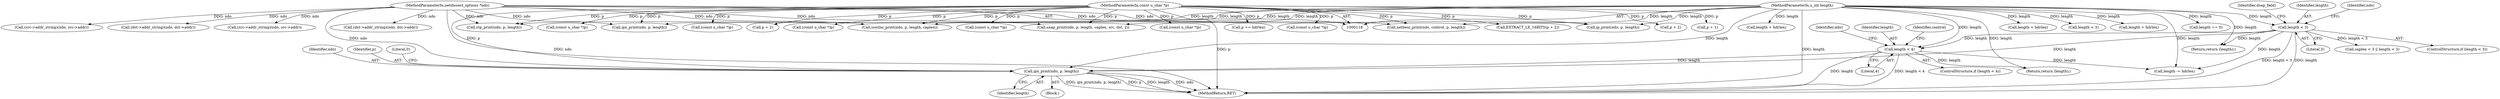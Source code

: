 digraph "0_tcpdump_1dcd10aceabbc03bf571ea32b892c522cbe923de_10@pointer" {
"1000257" [label="(Call,ipx_print(ndo, p, length))"];
"1000119" [label="(MethodParameterIn,netdissect_options *ndo)"];
"1000120" [label="(MethodParameterIn,const u_char *p)"];
"1000150" [label="(Call,length < 3)"];
"1000121" [label="(MethodParameterIn,u_int length)"];
"1000213" [label="(Call,length < 4)"];
"1000755" [label="(MethodReturn,RET)"];
"1000637" [label="(Call,(const u_char *)p)"];
"1000178" [label="(Call,p + 2)"];
"1000219" [label="(Identifier,ndo)"];
"1000453" [label="(Call,netbeui_print(ndo, control, p, length))"];
"1000143" [label="(Call,(const u_char *)p)"];
"1000749" [label="(Call,length + hdrlen)"];
"1000163" [label="(Return,return (length);)"];
"1000230" [label="(Call,EXTRACT_LE_16BITS(p + 2))"];
"1000150" [label="(Call,length < 3)"];
"1000152" [label="(Literal,3)"];
"1000617" [label="(Call,length == 0)"];
"1000720" [label="(Call,length + hdrlen)"];
"1000383" [label="(Call,stp_print(ndo, p, length))"];
"1000258" [label="(Identifier,ndo)"];
"1000429" [label="(Call,ipx_print(ndo, p, length))"];
"1000119" [label="(MethodParameterIn,netdissect_options *ndo)"];
"1000561" [label="(Call,(src->addr_string)(ndo, src->addr))"];
"1000222" [label="(Call,(const u_char *)p)"];
"1000156" [label="(Identifier,ndo)"];
"1000166" [label="(Identifier,dsap_field)"];
"1000212" [label="(ControlStructure,if (length < 4))"];
"1000572" [label="(Call,(dst->addr_string)(ndo, dst->addr))"];
"1000260" [label="(Identifier,length)"];
"1000327" [label="(Call,p += hdrlen)"];
"1000206" [label="(Call,(const u_char *)p)"];
"1000231" [label="(Call,p + 2)"];
"1000330" [label="(Call,length -= hdrlen)"];
"1000226" [label="(Return,return (length);)"];
"1000606" [label="(Call,length + hdrlen)"];
"1000121" [label="(MethodParameterIn,u_int length)"];
"1000667" [label="(Call,(const u_char *)p)"];
"1000214" [label="(Identifier,length)"];
"1000515" [label="(Call,(src->addr_string)(ndo, src->addr))"];
"1000215" [label="(Literal,4)"];
"1000650" [label="(Call,caplen < 3 || length < 3)"];
"1000351" [label="(Call,snap_print(ndo, p, length, caplen, src, dst, 2))"];
"1000159" [label="(Call,(const u_char *)p)"];
"1000213" [label="(Call,length < 4)"];
"1000120" [label="(MethodParameterIn,const u_char *p)"];
"1000257" [label="(Call,ipx_print(ndo, p, length))"];
"1000402" [label="(Call,ip_print(ndo, p, length))"];
"1000149" [label="(ControlStructure,if (length < 3))"];
"1000259" [label="(Identifier,p)"];
"1000262" [label="(Literal,0)"];
"1000151" [label="(Identifier,length)"];
"1000473" [label="(Call,isoclns_print(ndo, p, length, caplen))"];
"1000654" [label="(Call,length < 3)"];
"1000229" [label="(Identifier,control)"];
"1000248" [label="(Block,)"];
"1000172" [label="(Call,p + 1)"];
"1000521" [label="(Call,(dst->addr_string)(ndo, dst->addr))"];
"1000257" -> "1000248"  [label="AST: "];
"1000257" -> "1000260"  [label="CFG: "];
"1000258" -> "1000257"  [label="AST: "];
"1000259" -> "1000257"  [label="AST: "];
"1000260" -> "1000257"  [label="AST: "];
"1000262" -> "1000257"  [label="CFG: "];
"1000257" -> "1000755"  [label="DDG: p"];
"1000257" -> "1000755"  [label="DDG: length"];
"1000257" -> "1000755"  [label="DDG: ndo"];
"1000257" -> "1000755"  [label="DDG: ipx_print(ndo, p, length)"];
"1000119" -> "1000257"  [label="DDG: ndo"];
"1000120" -> "1000257"  [label="DDG: p"];
"1000150" -> "1000257"  [label="DDG: length"];
"1000213" -> "1000257"  [label="DDG: length"];
"1000121" -> "1000257"  [label="DDG: length"];
"1000119" -> "1000118"  [label="AST: "];
"1000119" -> "1000755"  [label="DDG: ndo"];
"1000119" -> "1000351"  [label="DDG: ndo"];
"1000119" -> "1000383"  [label="DDG: ndo"];
"1000119" -> "1000402"  [label="DDG: ndo"];
"1000119" -> "1000429"  [label="DDG: ndo"];
"1000119" -> "1000453"  [label="DDG: ndo"];
"1000119" -> "1000473"  [label="DDG: ndo"];
"1000119" -> "1000515"  [label="DDG: ndo"];
"1000119" -> "1000521"  [label="DDG: ndo"];
"1000119" -> "1000561"  [label="DDG: ndo"];
"1000119" -> "1000572"  [label="DDG: ndo"];
"1000120" -> "1000118"  [label="AST: "];
"1000120" -> "1000755"  [label="DDG: p"];
"1000120" -> "1000143"  [label="DDG: p"];
"1000120" -> "1000159"  [label="DDG: p"];
"1000120" -> "1000172"  [label="DDG: p"];
"1000120" -> "1000178"  [label="DDG: p"];
"1000120" -> "1000206"  [label="DDG: p"];
"1000120" -> "1000222"  [label="DDG: p"];
"1000120" -> "1000230"  [label="DDG: p"];
"1000120" -> "1000231"  [label="DDG: p"];
"1000120" -> "1000327"  [label="DDG: p"];
"1000120" -> "1000351"  [label="DDG: p"];
"1000120" -> "1000383"  [label="DDG: p"];
"1000120" -> "1000402"  [label="DDG: p"];
"1000120" -> "1000429"  [label="DDG: p"];
"1000120" -> "1000453"  [label="DDG: p"];
"1000120" -> "1000473"  [label="DDG: p"];
"1000120" -> "1000637"  [label="DDG: p"];
"1000120" -> "1000667"  [label="DDG: p"];
"1000150" -> "1000149"  [label="AST: "];
"1000150" -> "1000152"  [label="CFG: "];
"1000151" -> "1000150"  [label="AST: "];
"1000152" -> "1000150"  [label="AST: "];
"1000156" -> "1000150"  [label="CFG: "];
"1000166" -> "1000150"  [label="CFG: "];
"1000150" -> "1000755"  [label="DDG: length"];
"1000150" -> "1000755"  [label="DDG: length < 3"];
"1000121" -> "1000150"  [label="DDG: length"];
"1000150" -> "1000163"  [label="DDG: length"];
"1000150" -> "1000213"  [label="DDG: length"];
"1000150" -> "1000330"  [label="DDG: length"];
"1000150" -> "1000650"  [label="DDG: length < 3"];
"1000121" -> "1000118"  [label="AST: "];
"1000121" -> "1000755"  [label="DDG: length"];
"1000121" -> "1000163"  [label="DDG: length"];
"1000121" -> "1000213"  [label="DDG: length"];
"1000121" -> "1000226"  [label="DDG: length"];
"1000121" -> "1000330"  [label="DDG: length"];
"1000121" -> "1000351"  [label="DDG: length"];
"1000121" -> "1000383"  [label="DDG: length"];
"1000121" -> "1000402"  [label="DDG: length"];
"1000121" -> "1000429"  [label="DDG: length"];
"1000121" -> "1000453"  [label="DDG: length"];
"1000121" -> "1000473"  [label="DDG: length"];
"1000121" -> "1000606"  [label="DDG: length"];
"1000121" -> "1000617"  [label="DDG: length"];
"1000121" -> "1000654"  [label="DDG: length"];
"1000121" -> "1000720"  [label="DDG: length"];
"1000121" -> "1000749"  [label="DDG: length"];
"1000213" -> "1000212"  [label="AST: "];
"1000213" -> "1000215"  [label="CFG: "];
"1000214" -> "1000213"  [label="AST: "];
"1000215" -> "1000213"  [label="AST: "];
"1000219" -> "1000213"  [label="CFG: "];
"1000229" -> "1000213"  [label="CFG: "];
"1000213" -> "1000755"  [label="DDG: length"];
"1000213" -> "1000755"  [label="DDG: length < 4"];
"1000213" -> "1000226"  [label="DDG: length"];
"1000213" -> "1000330"  [label="DDG: length"];
}
